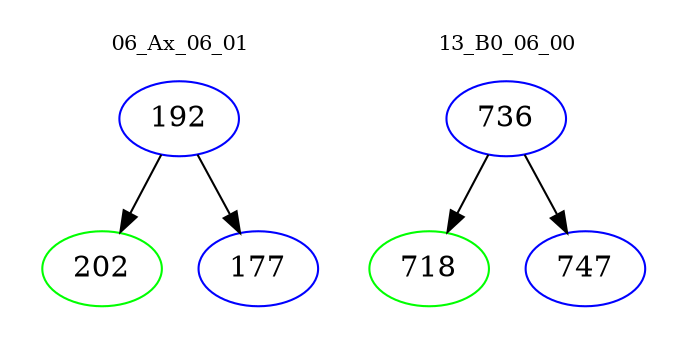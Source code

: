 digraph{
subgraph cluster_0 {
color = white
label = "06_Ax_06_01";
fontsize=10;
T0_192 [label="192", color="blue"]
T0_192 -> T0_202 [color="black"]
T0_202 [label="202", color="green"]
T0_192 -> T0_177 [color="black"]
T0_177 [label="177", color="blue"]
}
subgraph cluster_1 {
color = white
label = "13_B0_06_00";
fontsize=10;
T1_736 [label="736", color="blue"]
T1_736 -> T1_718 [color="black"]
T1_718 [label="718", color="green"]
T1_736 -> T1_747 [color="black"]
T1_747 [label="747", color="blue"]
}
}

